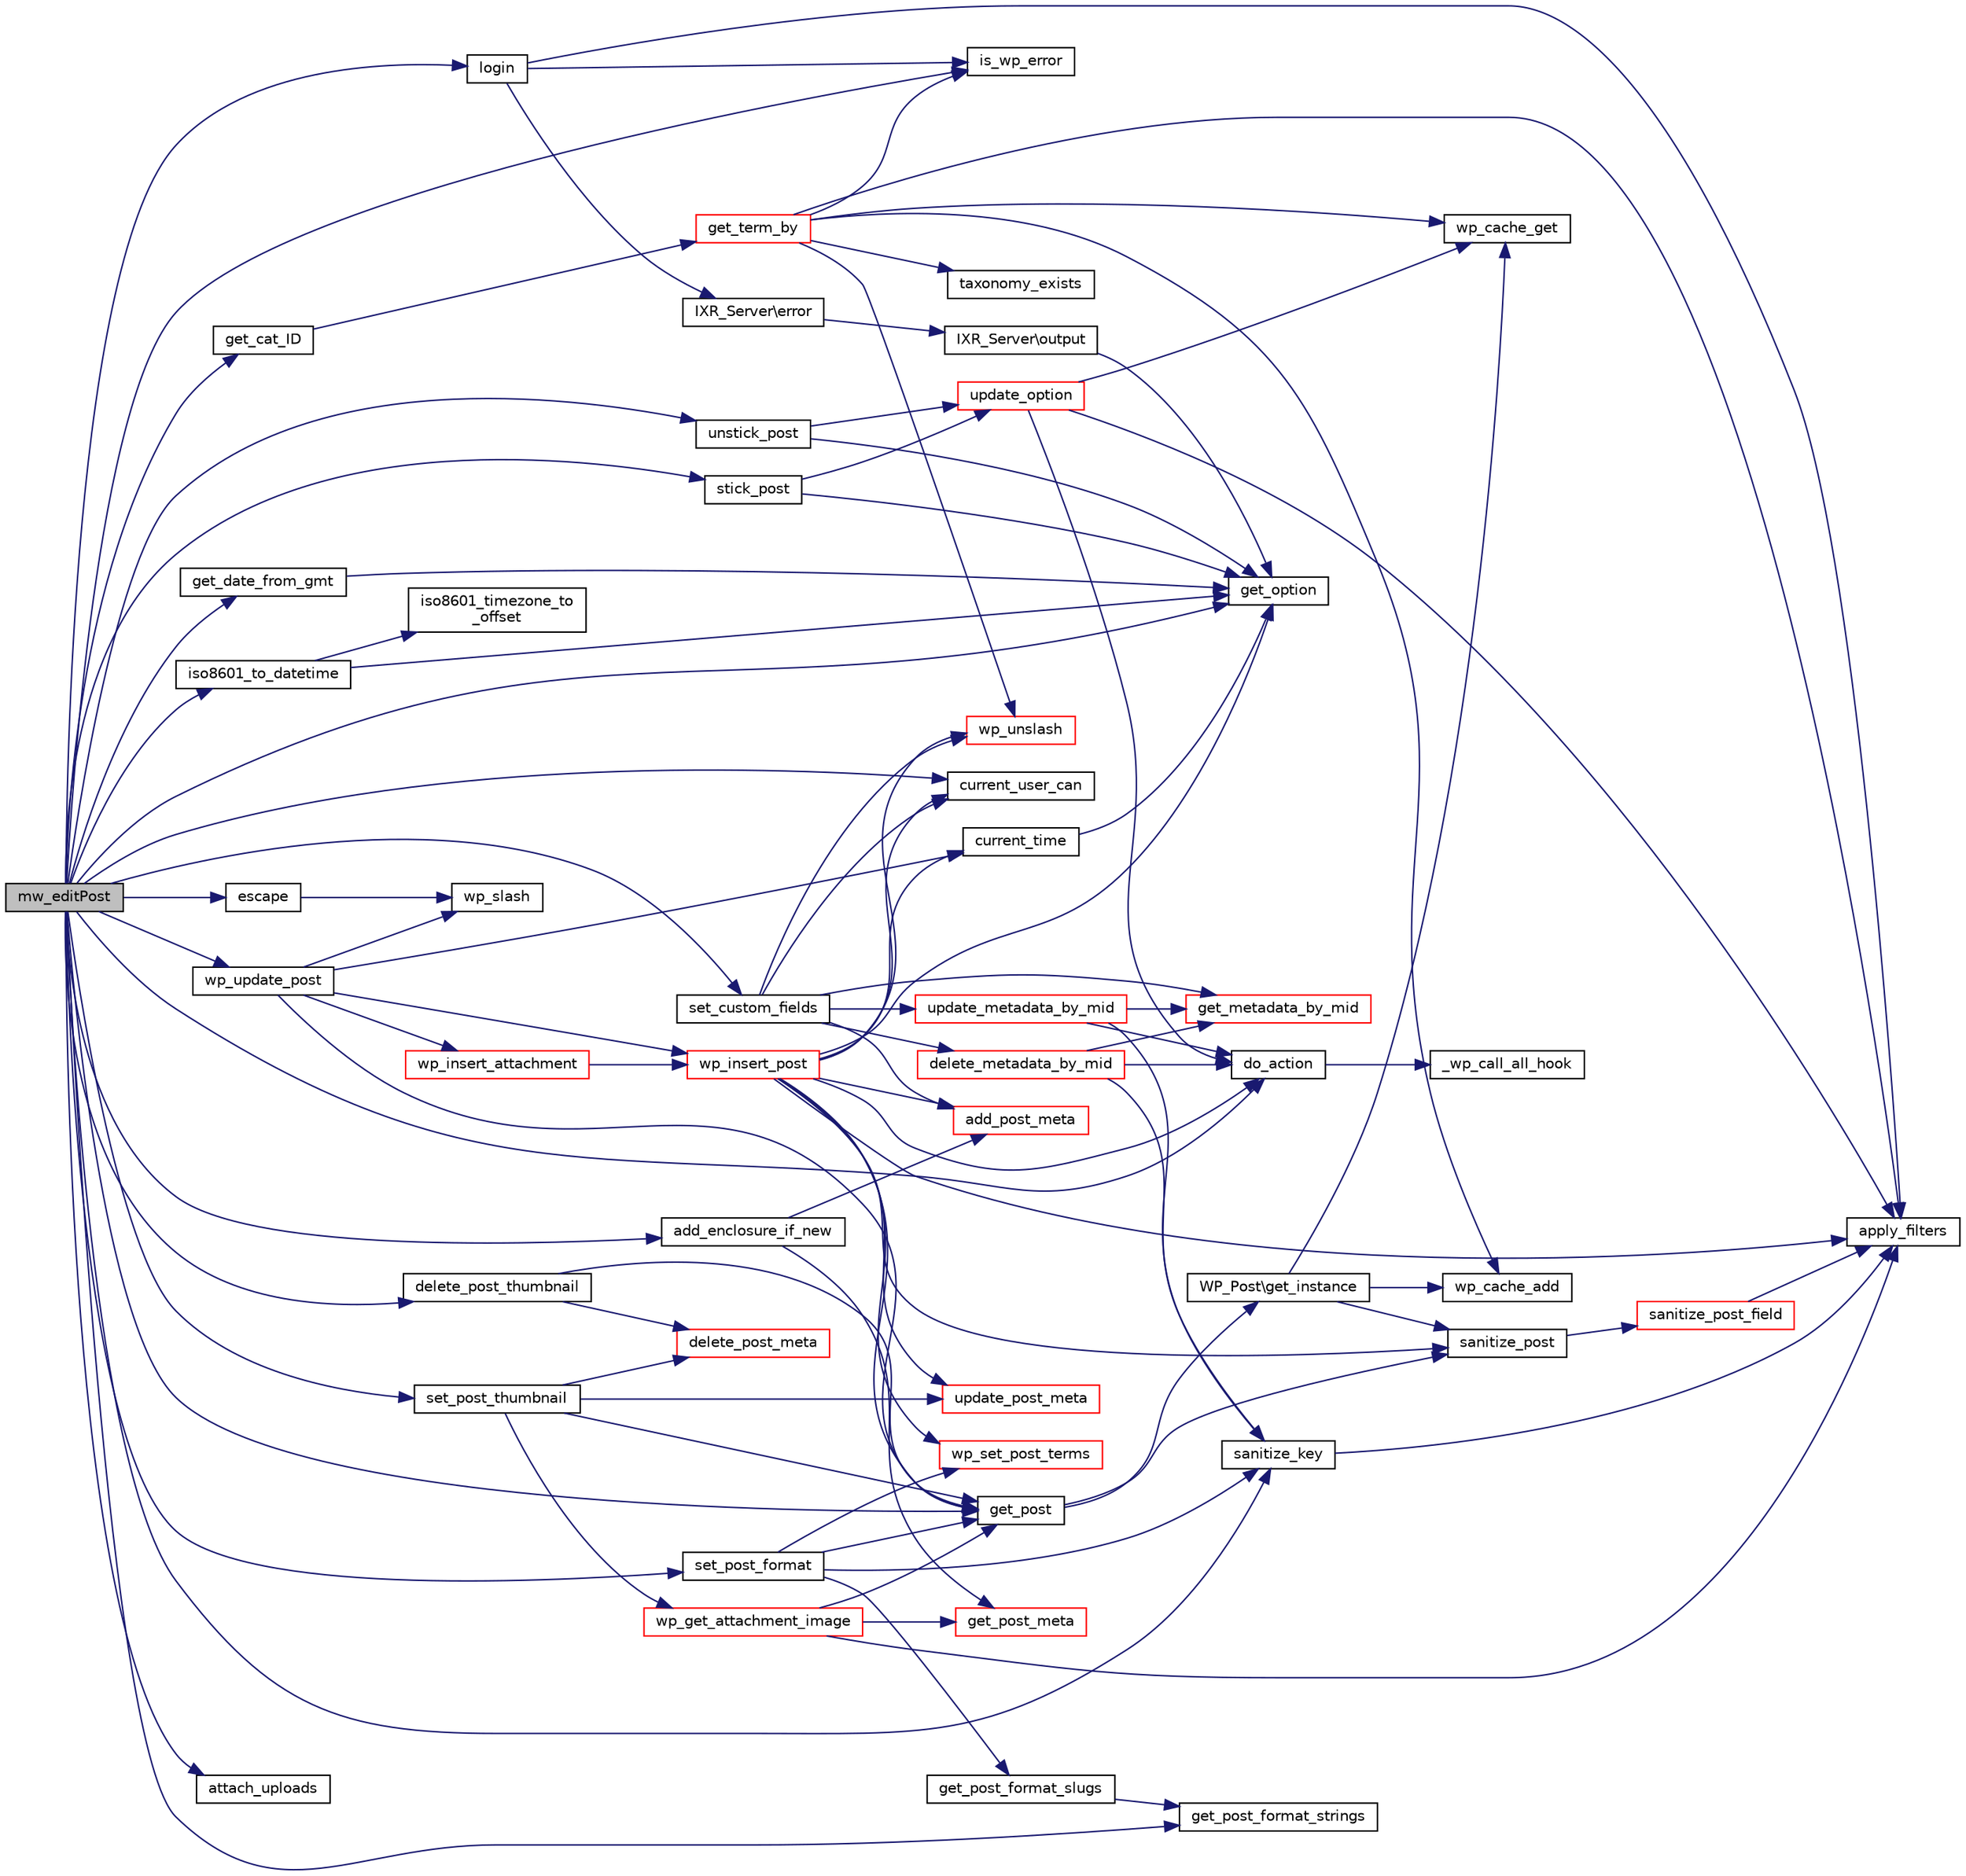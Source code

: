 digraph "mw_editPost"
{
  edge [fontname="Helvetica",fontsize="10",labelfontname="Helvetica",labelfontsize="10"];
  node [fontname="Helvetica",fontsize="10",shape=record];
  rankdir="LR";
  Node1 [label="mw_editPost",height=0.2,width=0.4,color="black", fillcolor="grey75", style="filled", fontcolor="black"];
  Node1 -> Node2 [color="midnightblue",fontsize="10",style="solid",fontname="Helvetica"];
  Node2 [label="escape",height=0.2,width=0.4,color="black", fillcolor="white", style="filled",URL="$classwp__xmlrpc__server.html#a63816d507f93588425abb61186129cc7"];
  Node2 -> Node3 [color="midnightblue",fontsize="10",style="solid",fontname="Helvetica"];
  Node3 [label="wp_slash",height=0.2,width=0.4,color="black", fillcolor="white", style="filled",URL="$formatting_8php.html#aa5eab0fce35c72689998f801b8fc7dfe"];
  Node1 -> Node4 [color="midnightblue",fontsize="10",style="solid",fontname="Helvetica"];
  Node4 [label="login",height=0.2,width=0.4,color="black", fillcolor="white", style="filled",URL="$classwp__xmlrpc__server.html#ad870c94a5775868891f6c50b9818d627"];
  Node4 -> Node5 [color="midnightblue",fontsize="10",style="solid",fontname="Helvetica"];
  Node5 [label="apply_filters",height=0.2,width=0.4,color="black", fillcolor="white", style="filled",URL="$load-scripts_8php.html#a54639394aa645a2277ea41f3cbd23247"];
  Node4 -> Node6 [color="midnightblue",fontsize="10",style="solid",fontname="Helvetica"];
  Node6 [label="IXR_Server\\error",height=0.2,width=0.4,color="black", fillcolor="white", style="filled",URL="$class_i_x_r___server.html#ab1bf1e04adffd0d87191b7234a18295c"];
  Node6 -> Node7 [color="midnightblue",fontsize="10",style="solid",fontname="Helvetica"];
  Node7 [label="IXR_Server\\output",height=0.2,width=0.4,color="black", fillcolor="white", style="filled",URL="$class_i_x_r___server.html#ab0ea2cdad4a5c3a60042c570e971329c"];
  Node7 -> Node8 [color="midnightblue",fontsize="10",style="solid",fontname="Helvetica"];
  Node8 [label="get_option",height=0.2,width=0.4,color="black", fillcolor="white", style="filled",URL="$load-scripts_8php.html#aaf1220eff85fdd291725eabf743b2ed3"];
  Node4 -> Node9 [color="midnightblue",fontsize="10",style="solid",fontname="Helvetica"];
  Node9 [label="is_wp_error",height=0.2,width=0.4,color="black", fillcolor="white", style="filled",URL="$class-wp-error_8php.html#a741b5ec807dbba8d2a0851e32e7d926c"];
  Node1 -> Node10 [color="midnightblue",fontsize="10",style="solid",fontname="Helvetica"];
  Node10 [label="do_action",height=0.2,width=0.4,color="black", fillcolor="white", style="filled",URL="$wp-includes_2plugin_8php.html#aed75045b0b4572e55462b37b063a77cc"];
  Node10 -> Node11 [color="midnightblue",fontsize="10",style="solid",fontname="Helvetica"];
  Node11 [label="_wp_call_all_hook",height=0.2,width=0.4,color="black", fillcolor="white", style="filled",URL="$wp-includes_2plugin_8php.html#af891e88ab346a2da31111facfcf6b2cf"];
  Node1 -> Node12 [color="midnightblue",fontsize="10",style="solid",fontname="Helvetica"];
  Node12 [label="get_post",height=0.2,width=0.4,color="black", fillcolor="white", style="filled",URL="$wp-includes_2post_8php.html#a39e30b5bbefa3b21d828591673150b89"];
  Node12 -> Node13 [color="midnightblue",fontsize="10",style="solid",fontname="Helvetica"];
  Node13 [label="sanitize_post",height=0.2,width=0.4,color="black", fillcolor="white", style="filled",URL="$wp-includes_2post_8php.html#a8eebee8e7e751c84f75b5d4da365438c"];
  Node13 -> Node14 [color="midnightblue",fontsize="10",style="solid",fontname="Helvetica"];
  Node14 [label="sanitize_post_field",height=0.2,width=0.4,color="red", fillcolor="white", style="filled",URL="$wp-includes_2post_8php.html#addfb1c1acdc2e6b318105d1ebb537ce8"];
  Node14 -> Node5 [color="midnightblue",fontsize="10",style="solid",fontname="Helvetica"];
  Node12 -> Node15 [color="midnightblue",fontsize="10",style="solid",fontname="Helvetica"];
  Node15 [label="WP_Post\\get_instance",height=0.2,width=0.4,color="black", fillcolor="white", style="filled",URL="$class_w_p___post.html#aaa48c3381efbd06826faee0b4cd5ba36"];
  Node15 -> Node16 [color="midnightblue",fontsize="10",style="solid",fontname="Helvetica"];
  Node16 [label="wp_cache_get",height=0.2,width=0.4,color="black", fillcolor="white", style="filled",URL="$cache_8php.html#a52d28494b9cb573cc6e70fb1443bc0d9"];
  Node15 -> Node13 [color="midnightblue",fontsize="10",style="solid",fontname="Helvetica"];
  Node15 -> Node17 [color="midnightblue",fontsize="10",style="solid",fontname="Helvetica"];
  Node17 [label="wp_cache_add",height=0.2,width=0.4,color="black", fillcolor="white", style="filled",URL="$cache_8php.html#ac8a445bf911474acff976c696058ec1a"];
  Node1 -> Node18 [color="midnightblue",fontsize="10",style="solid",fontname="Helvetica"];
  Node18 [label="current_user_can",height=0.2,width=0.4,color="black", fillcolor="white", style="filled",URL="$capabilities_8php.html#a3cea61656956bc24826e04276a5847fc"];
  Node1 -> Node19 [color="midnightblue",fontsize="10",style="solid",fontname="Helvetica"];
  Node19 [label="sanitize_key",height=0.2,width=0.4,color="black", fillcolor="white", style="filled",URL="$formatting_8php.html#a0ebdd3bb5f66266f5302c24c3537fb50"];
  Node19 -> Node5 [color="midnightblue",fontsize="10",style="solid",fontname="Helvetica"];
  Node1 -> Node20 [color="midnightblue",fontsize="10",style="solid",fontname="Helvetica"];
  Node20 [label="get_post_format_strings",height=0.2,width=0.4,color="black", fillcolor="white", style="filled",URL="$post-formats_8php.html#a64c5d6d0b6b66836cea1a3ccddc0d4dc"];
  Node1 -> Node8 [color="midnightblue",fontsize="10",style="solid",fontname="Helvetica"];
  Node1 -> Node21 [color="midnightblue",fontsize="10",style="solid",fontname="Helvetica"];
  Node21 [label="get_cat_ID",height=0.2,width=0.4,color="black", fillcolor="white", style="filled",URL="$wp-includes_2category_8php.html#a026c88dea9733bf9de33c29fcc7f2e79"];
  Node21 -> Node22 [color="midnightblue",fontsize="10",style="solid",fontname="Helvetica"];
  Node22 [label="get_term_by",height=0.2,width=0.4,color="red", fillcolor="white", style="filled",URL="$wp-includes_2taxonomy_8php.html#ab1da12e0f558ba88fb9dedc117650053"];
  Node22 -> Node23 [color="midnightblue",fontsize="10",style="solid",fontname="Helvetica"];
  Node23 [label="taxonomy_exists",height=0.2,width=0.4,color="black", fillcolor="white", style="filled",URL="$wp-includes_2taxonomy_8php.html#a5f7e3a6dba12bb44cbe203aefce3ef8d"];
  Node22 -> Node16 [color="midnightblue",fontsize="10",style="solid",fontname="Helvetica"];
  Node22 -> Node24 [color="midnightblue",fontsize="10",style="solid",fontname="Helvetica"];
  Node24 [label="wp_unslash",height=0.2,width=0.4,color="red", fillcolor="white", style="filled",URL="$formatting_8php.html#a6dba609f82ebf662ef06615fac81a032"];
  Node22 -> Node9 [color="midnightblue",fontsize="10",style="solid",fontname="Helvetica"];
  Node22 -> Node5 [color="midnightblue",fontsize="10",style="solid",fontname="Helvetica"];
  Node22 -> Node17 [color="midnightblue",fontsize="10",style="solid",fontname="Helvetica"];
  Node1 -> Node25 [color="midnightblue",fontsize="10",style="solid",fontname="Helvetica"];
  Node25 [label="get_date_from_gmt",height=0.2,width=0.4,color="black", fillcolor="white", style="filled",URL="$formatting_8php.html#a63e030d27b52f748ee2cb4f6a22f72d5"];
  Node25 -> Node8 [color="midnightblue",fontsize="10",style="solid",fontname="Helvetica"];
  Node1 -> Node26 [color="midnightblue",fontsize="10",style="solid",fontname="Helvetica"];
  Node26 [label="iso8601_to_datetime",height=0.2,width=0.4,color="black", fillcolor="white", style="filled",URL="$formatting_8php.html#a59e101e7d50b23c24e74a3b4273acb06"];
  Node26 -> Node27 [color="midnightblue",fontsize="10",style="solid",fontname="Helvetica"];
  Node27 [label="iso8601_timezone_to\l_offset",height=0.2,width=0.4,color="black", fillcolor="white", style="filled",URL="$formatting_8php.html#acf8cc675b087785acdc53cf404b805ec"];
  Node26 -> Node8 [color="midnightblue",fontsize="10",style="solid",fontname="Helvetica"];
  Node1 -> Node28 [color="midnightblue",fontsize="10",style="solid",fontname="Helvetica"];
  Node28 [label="wp_update_post",height=0.2,width=0.4,color="black", fillcolor="white", style="filled",URL="$wp-includes_2post_8php.html#ad3601ef99c281038e8e7761393966517"];
  Node28 -> Node3 [color="midnightblue",fontsize="10",style="solid",fontname="Helvetica"];
  Node28 -> Node12 [color="midnightblue",fontsize="10",style="solid",fontname="Helvetica"];
  Node28 -> Node29 [color="midnightblue",fontsize="10",style="solid",fontname="Helvetica"];
  Node29 [label="current_time",height=0.2,width=0.4,color="black", fillcolor="white", style="filled",URL="$wp-includes_2functions_8php.html#a4dacfef72ebe1c7276f7d94fdbe93554"];
  Node29 -> Node8 [color="midnightblue",fontsize="10",style="solid",fontname="Helvetica"];
  Node28 -> Node30 [color="midnightblue",fontsize="10",style="solid",fontname="Helvetica"];
  Node30 [label="wp_insert_attachment",height=0.2,width=0.4,color="red", fillcolor="white", style="filled",URL="$wp-includes_2post_8php.html#ae134c72f2a749bd225146b26241f22e3"];
  Node30 -> Node31 [color="midnightblue",fontsize="10",style="solid",fontname="Helvetica"];
  Node31 [label="wp_insert_post",height=0.2,width=0.4,color="red", fillcolor="white", style="filled",URL="$wp-includes_2post_8php.html#abe56ec86f0cf7c5048f82f3d593cccd3"];
  Node31 -> Node8 [color="midnightblue",fontsize="10",style="solid",fontname="Helvetica"];
  Node31 -> Node13 [color="midnightblue",fontsize="10",style="solid",fontname="Helvetica"];
  Node31 -> Node12 [color="midnightblue",fontsize="10",style="solid",fontname="Helvetica"];
  Node31 -> Node5 [color="midnightblue",fontsize="10",style="solid",fontname="Helvetica"];
  Node31 -> Node18 [color="midnightblue",fontsize="10",style="solid",fontname="Helvetica"];
  Node31 -> Node29 [color="midnightblue",fontsize="10",style="solid",fontname="Helvetica"];
  Node31 -> Node24 [color="midnightblue",fontsize="10",style="solid",fontname="Helvetica"];
  Node31 -> Node10 [color="midnightblue",fontsize="10",style="solid",fontname="Helvetica"];
  Node31 -> Node32 [color="midnightblue",fontsize="10",style="solid",fontname="Helvetica"];
  Node32 [label="wp_set_post_terms",height=0.2,width=0.4,color="red", fillcolor="white", style="filled",URL="$wp-includes_2post_8php.html#a53265ee7b88d8a4346fcce6c41983be9"];
  Node31 -> Node33 [color="midnightblue",fontsize="10",style="solid",fontname="Helvetica"];
  Node33 [label="add_post_meta",height=0.2,width=0.4,color="red", fillcolor="white", style="filled",URL="$wp-includes_2post_8php.html#abde221cb7b8ad0a247496ce2a3c0e68e"];
  Node31 -> Node34 [color="midnightblue",fontsize="10",style="solid",fontname="Helvetica"];
  Node34 [label="update_post_meta",height=0.2,width=0.4,color="red", fillcolor="white", style="filled",URL="$wp-includes_2post_8php.html#ac984a204e35272d1a897fedce9a92847"];
  Node28 -> Node31 [color="midnightblue",fontsize="10",style="solid",fontname="Helvetica"];
  Node1 -> Node9 [color="midnightblue",fontsize="10",style="solid",fontname="Helvetica"];
  Node1 -> Node35 [color="midnightblue",fontsize="10",style="solid",fontname="Helvetica"];
  Node35 [label="stick_post",height=0.2,width=0.4,color="black", fillcolor="white", style="filled",URL="$wp-includes_2post_8php.html#acc77b2e45b5ed524f5d231f187419c2e"];
  Node35 -> Node8 [color="midnightblue",fontsize="10",style="solid",fontname="Helvetica"];
  Node35 -> Node36 [color="midnightblue",fontsize="10",style="solid",fontname="Helvetica"];
  Node36 [label="update_option",height=0.2,width=0.4,color="red", fillcolor="white", style="filled",URL="$option_8php.html#a9fe309715258f282dc6a1ac0d514eaad"];
  Node36 -> Node5 [color="midnightblue",fontsize="10",style="solid",fontname="Helvetica"];
  Node36 -> Node10 [color="midnightblue",fontsize="10",style="solid",fontname="Helvetica"];
  Node36 -> Node16 [color="midnightblue",fontsize="10",style="solid",fontname="Helvetica"];
  Node1 -> Node37 [color="midnightblue",fontsize="10",style="solid",fontname="Helvetica"];
  Node37 [label="unstick_post",height=0.2,width=0.4,color="black", fillcolor="white", style="filled",URL="$wp-includes_2post_8php.html#ae269c8d34a8a3fcfca032edabe5a6ae0"];
  Node37 -> Node8 [color="midnightblue",fontsize="10",style="solid",fontname="Helvetica"];
  Node37 -> Node36 [color="midnightblue",fontsize="10",style="solid",fontname="Helvetica"];
  Node1 -> Node38 [color="midnightblue",fontsize="10",style="solid",fontname="Helvetica"];
  Node38 [label="set_custom_fields",height=0.2,width=0.4,color="black", fillcolor="white", style="filled",URL="$classwp__xmlrpc__server.html#af2d137480d8590998f454e2e34719e94"];
  Node38 -> Node39 [color="midnightblue",fontsize="10",style="solid",fontname="Helvetica"];
  Node39 [label="get_metadata_by_mid",height=0.2,width=0.4,color="red", fillcolor="white", style="filled",URL="$meta_8php.html#ad3d9d6ac672b7ab0599cdbe08195aef5"];
  Node38 -> Node24 [color="midnightblue",fontsize="10",style="solid",fontname="Helvetica"];
  Node38 -> Node18 [color="midnightblue",fontsize="10",style="solid",fontname="Helvetica"];
  Node38 -> Node40 [color="midnightblue",fontsize="10",style="solid",fontname="Helvetica"];
  Node40 [label="update_metadata_by_mid",height=0.2,width=0.4,color="red", fillcolor="white", style="filled",URL="$meta_8php.html#abbc8c66e89b6d7d45cd4d990e998bdb4"];
  Node40 -> Node19 [color="midnightblue",fontsize="10",style="solid",fontname="Helvetica"];
  Node40 -> Node39 [color="midnightblue",fontsize="10",style="solid",fontname="Helvetica"];
  Node40 -> Node10 [color="midnightblue",fontsize="10",style="solid",fontname="Helvetica"];
  Node38 -> Node41 [color="midnightblue",fontsize="10",style="solid",fontname="Helvetica"];
  Node41 [label="delete_metadata_by_mid",height=0.2,width=0.4,color="red", fillcolor="white", style="filled",URL="$meta_8php.html#a2deea9d7ae30dd0e9cd3353fb2907806"];
  Node41 -> Node19 [color="midnightblue",fontsize="10",style="solid",fontname="Helvetica"];
  Node41 -> Node39 [color="midnightblue",fontsize="10",style="solid",fontname="Helvetica"];
  Node41 -> Node10 [color="midnightblue",fontsize="10",style="solid",fontname="Helvetica"];
  Node38 -> Node33 [color="midnightblue",fontsize="10",style="solid",fontname="Helvetica"];
  Node1 -> Node42 [color="midnightblue",fontsize="10",style="solid",fontname="Helvetica"];
  Node42 [label="delete_post_thumbnail",height=0.2,width=0.4,color="black", fillcolor="white", style="filled",URL="$wp-includes_2post_8php.html#a44f26880e9463bb720a3ec802cd51f3f"];
  Node42 -> Node12 [color="midnightblue",fontsize="10",style="solid",fontname="Helvetica"];
  Node42 -> Node43 [color="midnightblue",fontsize="10",style="solid",fontname="Helvetica"];
  Node43 [label="delete_post_meta",height=0.2,width=0.4,color="red", fillcolor="white", style="filled",URL="$wp-includes_2post_8php.html#a138c55d0c3508741575e1f3fad256f65"];
  Node1 -> Node44 [color="midnightblue",fontsize="10",style="solid",fontname="Helvetica"];
  Node44 [label="set_post_thumbnail",height=0.2,width=0.4,color="black", fillcolor="white", style="filled",URL="$wp-includes_2post_8php.html#a4d33bc3fcaf2f12049a0e661c4adcaa7"];
  Node44 -> Node12 [color="midnightblue",fontsize="10",style="solid",fontname="Helvetica"];
  Node44 -> Node45 [color="midnightblue",fontsize="10",style="solid",fontname="Helvetica"];
  Node45 [label="wp_get_attachment_image",height=0.2,width=0.4,color="red", fillcolor="white", style="filled",URL="$wp-includes_2media_8php.html#a57bf956f73e9b1ed18235515b34b0028"];
  Node45 -> Node12 [color="midnightblue",fontsize="10",style="solid",fontname="Helvetica"];
  Node45 -> Node46 [color="midnightblue",fontsize="10",style="solid",fontname="Helvetica"];
  Node46 [label="get_post_meta",height=0.2,width=0.4,color="red", fillcolor="white", style="filled",URL="$wp-includes_2post_8php.html#a5ac8d9eefeeb2ac8b45650a335971b81"];
  Node45 -> Node5 [color="midnightblue",fontsize="10",style="solid",fontname="Helvetica"];
  Node44 -> Node34 [color="midnightblue",fontsize="10",style="solid",fontname="Helvetica"];
  Node44 -> Node43 [color="midnightblue",fontsize="10",style="solid",fontname="Helvetica"];
  Node1 -> Node47 [color="midnightblue",fontsize="10",style="solid",fontname="Helvetica"];
  Node47 [label="add_enclosure_if_new",height=0.2,width=0.4,color="black", fillcolor="white", style="filled",URL="$classwp__xmlrpc__server.html#a4b36f095c3dc4f04d9c6df8458a198d4"];
  Node47 -> Node46 [color="midnightblue",fontsize="10",style="solid",fontname="Helvetica"];
  Node47 -> Node33 [color="midnightblue",fontsize="10",style="solid",fontname="Helvetica"];
  Node1 -> Node48 [color="midnightblue",fontsize="10",style="solid",fontname="Helvetica"];
  Node48 [label="attach_uploads",height=0.2,width=0.4,color="black", fillcolor="white", style="filled",URL="$classwp__xmlrpc__server.html#abb934b938fdb0a7c05b677a477faa72e"];
  Node1 -> Node49 [color="midnightblue",fontsize="10",style="solid",fontname="Helvetica"];
  Node49 [label="set_post_format",height=0.2,width=0.4,color="black", fillcolor="white", style="filled",URL="$post-formats_8php.html#ab3be12127735b0e3e945644ca4ebdcd1"];
  Node49 -> Node12 [color="midnightblue",fontsize="10",style="solid",fontname="Helvetica"];
  Node49 -> Node19 [color="midnightblue",fontsize="10",style="solid",fontname="Helvetica"];
  Node49 -> Node50 [color="midnightblue",fontsize="10",style="solid",fontname="Helvetica"];
  Node50 [label="get_post_format_slugs",height=0.2,width=0.4,color="black", fillcolor="white", style="filled",URL="$post-formats_8php.html#a1d2788cf3ca3f90ad524403acf16e973"];
  Node50 -> Node20 [color="midnightblue",fontsize="10",style="solid",fontname="Helvetica"];
  Node49 -> Node32 [color="midnightblue",fontsize="10",style="solid",fontname="Helvetica"];
}
